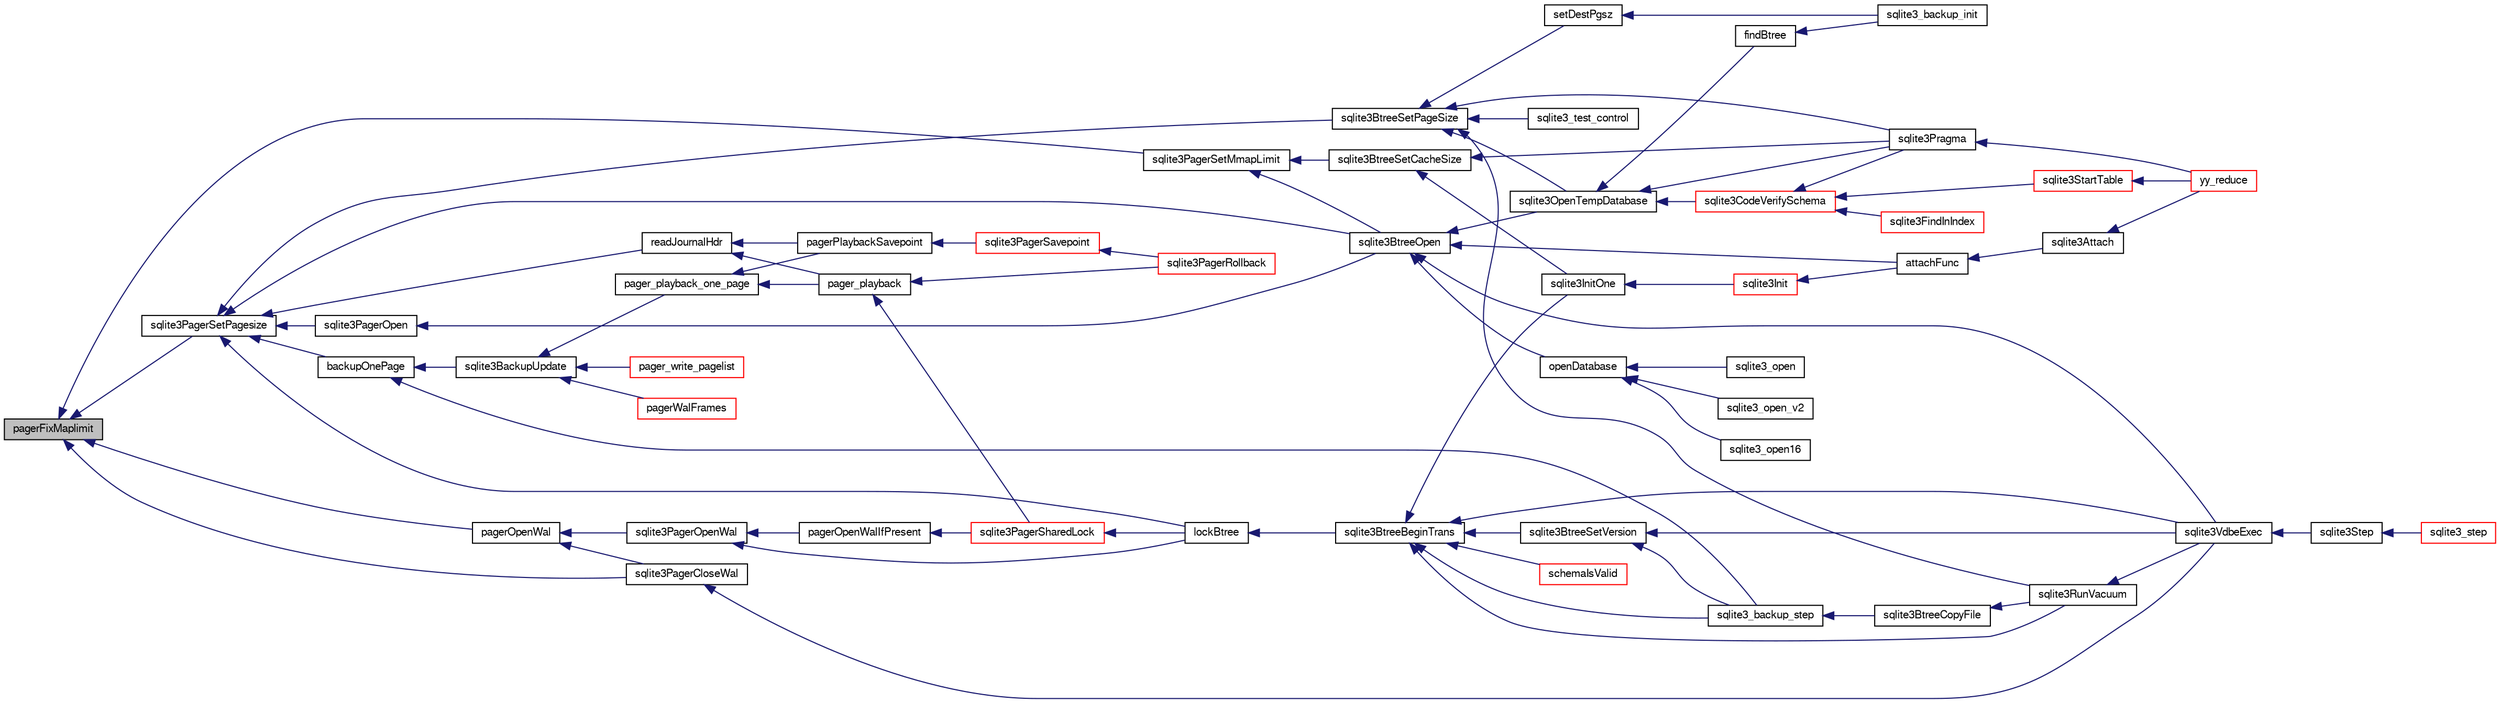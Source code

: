 digraph "pagerFixMaplimit"
{
  edge [fontname="FreeSans",fontsize="10",labelfontname="FreeSans",labelfontsize="10"];
  node [fontname="FreeSans",fontsize="10",shape=record];
  rankdir="LR";
  Node200496 [label="pagerFixMaplimit",height=0.2,width=0.4,color="black", fillcolor="grey75", style="filled", fontcolor="black"];
  Node200496 -> Node200497 [dir="back",color="midnightblue",fontsize="10",style="solid",fontname="FreeSans"];
  Node200497 [label="sqlite3PagerSetMmapLimit",height=0.2,width=0.4,color="black", fillcolor="white", style="filled",URL="$sqlite3_8c.html#aa5bd62da47024a18682829ab4527e9a8"];
  Node200497 -> Node200498 [dir="back",color="midnightblue",fontsize="10",style="solid",fontname="FreeSans"];
  Node200498 [label="sqlite3BtreeOpen",height=0.2,width=0.4,color="black", fillcolor="white", style="filled",URL="$sqlite3_8c.html#a13dcb44dc34af6ce9d38de9c5aa975f9"];
  Node200498 -> Node200499 [dir="back",color="midnightblue",fontsize="10",style="solid",fontname="FreeSans"];
  Node200499 [label="sqlite3VdbeExec",height=0.2,width=0.4,color="black", fillcolor="white", style="filled",URL="$sqlite3_8c.html#a8ce40a614bdc56719c4d642b1e4dfb21"];
  Node200499 -> Node200500 [dir="back",color="midnightblue",fontsize="10",style="solid",fontname="FreeSans"];
  Node200500 [label="sqlite3Step",height=0.2,width=0.4,color="black", fillcolor="white", style="filled",URL="$sqlite3_8c.html#a3f2872e873e2758a4beedad1d5113554"];
  Node200500 -> Node200501 [dir="back",color="midnightblue",fontsize="10",style="solid",fontname="FreeSans"];
  Node200501 [label="sqlite3_step",height=0.2,width=0.4,color="red", fillcolor="white", style="filled",URL="$sqlite3_8h.html#ac1e491ce36b7471eb28387f7d3c74334"];
  Node200498 -> Node200527 [dir="back",color="midnightblue",fontsize="10",style="solid",fontname="FreeSans"];
  Node200527 [label="attachFunc",height=0.2,width=0.4,color="black", fillcolor="white", style="filled",URL="$sqlite3_8c.html#a69cb751a7da501b9a0aa37e0d7c3eaf7"];
  Node200527 -> Node200528 [dir="back",color="midnightblue",fontsize="10",style="solid",fontname="FreeSans"];
  Node200528 [label="sqlite3Attach",height=0.2,width=0.4,color="black", fillcolor="white", style="filled",URL="$sqlite3_8c.html#ae0907fe0b43cc1b4c7e6a16213e8546f"];
  Node200528 -> Node200529 [dir="back",color="midnightblue",fontsize="10",style="solid",fontname="FreeSans"];
  Node200529 [label="yy_reduce",height=0.2,width=0.4,color="red", fillcolor="white", style="filled",URL="$sqlite3_8c.html#a7c419a9b25711c666a9a2449ef377f14"];
  Node200498 -> Node200760 [dir="back",color="midnightblue",fontsize="10",style="solid",fontname="FreeSans"];
  Node200760 [label="sqlite3OpenTempDatabase",height=0.2,width=0.4,color="black", fillcolor="white", style="filled",URL="$sqlite3_8c.html#aaf3088380b731428b72d3b5777f93755"];
  Node200760 -> Node200704 [dir="back",color="midnightblue",fontsize="10",style="solid",fontname="FreeSans"];
  Node200704 [label="findBtree",height=0.2,width=0.4,color="black", fillcolor="white", style="filled",URL="$sqlite3_8c.html#ab4ee5743b77efd7f8832bf0b9315f973"];
  Node200704 -> Node200705 [dir="back",color="midnightblue",fontsize="10",style="solid",fontname="FreeSans"];
  Node200705 [label="sqlite3_backup_init",height=0.2,width=0.4,color="black", fillcolor="white", style="filled",URL="$sqlite3_8h.html#a9c9aa9e8edeb9910d93148a6621c1097"];
  Node200760 -> Node200761 [dir="back",color="midnightblue",fontsize="10",style="solid",fontname="FreeSans"];
  Node200761 [label="sqlite3CodeVerifySchema",height=0.2,width=0.4,color="red", fillcolor="white", style="filled",URL="$sqlite3_8c.html#ad9d8708d96f8416ec59ebf41c57000f9"];
  Node200761 -> Node200580 [dir="back",color="midnightblue",fontsize="10",style="solid",fontname="FreeSans"];
  Node200580 [label="sqlite3FindInIndex",height=0.2,width=0.4,color="red", fillcolor="white", style="filled",URL="$sqlite3_8c.html#af7d8c56ab0231f44bb5f87b3fafeffb2"];
  Node200761 -> Node200621 [dir="back",color="midnightblue",fontsize="10",style="solid",fontname="FreeSans"];
  Node200621 [label="sqlite3StartTable",height=0.2,width=0.4,color="red", fillcolor="white", style="filled",URL="$sqlite3_8c.html#af49b4395f39d9078a0dda2484c183012"];
  Node200621 -> Node200529 [dir="back",color="midnightblue",fontsize="10",style="solid",fontname="FreeSans"];
  Node200761 -> Node200577 [dir="back",color="midnightblue",fontsize="10",style="solid",fontname="FreeSans"];
  Node200577 [label="sqlite3Pragma",height=0.2,width=0.4,color="black", fillcolor="white", style="filled",URL="$sqlite3_8c.html#a111391370f58f8e6a6eca51fd34d62ed"];
  Node200577 -> Node200529 [dir="back",color="midnightblue",fontsize="10",style="solid",fontname="FreeSans"];
  Node200760 -> Node200577 [dir="back",color="midnightblue",fontsize="10",style="solid",fontname="FreeSans"];
  Node200498 -> Node200734 [dir="back",color="midnightblue",fontsize="10",style="solid",fontname="FreeSans"];
  Node200734 [label="openDatabase",height=0.2,width=0.4,color="black", fillcolor="white", style="filled",URL="$sqlite3_8c.html#a6a9c3bc3a64234e863413f41db473758"];
  Node200734 -> Node200735 [dir="back",color="midnightblue",fontsize="10",style="solid",fontname="FreeSans"];
  Node200735 [label="sqlite3_open",height=0.2,width=0.4,color="black", fillcolor="white", style="filled",URL="$sqlite3_8h.html#a97ba966ed1acc38409786258268f5f71"];
  Node200734 -> Node200736 [dir="back",color="midnightblue",fontsize="10",style="solid",fontname="FreeSans"];
  Node200736 [label="sqlite3_open_v2",height=0.2,width=0.4,color="black", fillcolor="white", style="filled",URL="$sqlite3_8h.html#a140fe275b6975dc867cea50a65a217c4"];
  Node200734 -> Node200737 [dir="back",color="midnightblue",fontsize="10",style="solid",fontname="FreeSans"];
  Node200737 [label="sqlite3_open16",height=0.2,width=0.4,color="black", fillcolor="white", style="filled",URL="$sqlite3_8h.html#adbc401bb96713f32e553db32f6f3ca33"];
  Node200497 -> Node200765 [dir="back",color="midnightblue",fontsize="10",style="solid",fontname="FreeSans"];
  Node200765 [label="sqlite3BtreeSetCacheSize",height=0.2,width=0.4,color="black", fillcolor="white", style="filled",URL="$sqlite3_8c.html#ac64a997f50ee2fe50f1d2d87aef61364"];
  Node200765 -> Node200577 [dir="back",color="midnightblue",fontsize="10",style="solid",fontname="FreeSans"];
  Node200765 -> Node200525 [dir="back",color="midnightblue",fontsize="10",style="solid",fontname="FreeSans"];
  Node200525 [label="sqlite3InitOne",height=0.2,width=0.4,color="black", fillcolor="white", style="filled",URL="$sqlite3_8c.html#ac4318b25df65269906b0379251fe9b85"];
  Node200525 -> Node200526 [dir="back",color="midnightblue",fontsize="10",style="solid",fontname="FreeSans"];
  Node200526 [label="sqlite3Init",height=0.2,width=0.4,color="red", fillcolor="white", style="filled",URL="$sqlite3_8c.html#aed74e3dc765631a833f522f425ff5a48"];
  Node200526 -> Node200527 [dir="back",color="midnightblue",fontsize="10",style="solid",fontname="FreeSans"];
  Node200496 -> Node200766 [dir="back",color="midnightblue",fontsize="10",style="solid",fontname="FreeSans"];
  Node200766 [label="sqlite3PagerSetPagesize",height=0.2,width=0.4,color="black", fillcolor="white", style="filled",URL="$sqlite3_8c.html#ab668348d5dcc0382c247c74b6358f16e"];
  Node200766 -> Node200767 [dir="back",color="midnightblue",fontsize="10",style="solid",fontname="FreeSans"];
  Node200767 [label="readJournalHdr",height=0.2,width=0.4,color="black", fillcolor="white", style="filled",URL="$sqlite3_8c.html#a4367a6db0dfbaacd476aeecccc99904b"];
  Node200767 -> Node200768 [dir="back",color="midnightblue",fontsize="10",style="solid",fontname="FreeSans"];
  Node200768 [label="pager_playback",height=0.2,width=0.4,color="black", fillcolor="white", style="filled",URL="$sqlite3_8c.html#a9d9a750a9fc76eb4b668c8a16b164a65"];
  Node200768 -> Node200769 [dir="back",color="midnightblue",fontsize="10",style="solid",fontname="FreeSans"];
  Node200769 [label="sqlite3PagerSharedLock",height=0.2,width=0.4,color="red", fillcolor="white", style="filled",URL="$sqlite3_8c.html#a58c197b629fb6eaacf96c7add57c70df"];
  Node200769 -> Node200771 [dir="back",color="midnightblue",fontsize="10",style="solid",fontname="FreeSans"];
  Node200771 [label="lockBtree",height=0.2,width=0.4,color="black", fillcolor="white", style="filled",URL="$sqlite3_8c.html#a5b808194d3178be15705a420265cee9d"];
  Node200771 -> Node200772 [dir="back",color="midnightblue",fontsize="10",style="solid",fontname="FreeSans"];
  Node200772 [label="sqlite3BtreeBeginTrans",height=0.2,width=0.4,color="black", fillcolor="white", style="filled",URL="$sqlite3_8c.html#a52d6706df15c67c22aa7d0e290c16bf5"];
  Node200772 -> Node200773 [dir="back",color="midnightblue",fontsize="10",style="solid",fontname="FreeSans"];
  Node200773 [label="sqlite3BtreeSetVersion",height=0.2,width=0.4,color="black", fillcolor="white", style="filled",URL="$sqlite3_8c.html#a2db3061b5c557699a47415ca0342ba01"];
  Node200773 -> Node200712 [dir="back",color="midnightblue",fontsize="10",style="solid",fontname="FreeSans"];
  Node200712 [label="sqlite3_backup_step",height=0.2,width=0.4,color="black", fillcolor="white", style="filled",URL="$sqlite3_8h.html#a1699b75e98d082eebc465a9e64c35269"];
  Node200712 -> Node200713 [dir="back",color="midnightblue",fontsize="10",style="solid",fontname="FreeSans"];
  Node200713 [label="sqlite3BtreeCopyFile",height=0.2,width=0.4,color="black", fillcolor="white", style="filled",URL="$sqlite3_8c.html#a4d9e19a79f0d5c1dfcef0bd137ae83f9"];
  Node200713 -> Node200685 [dir="back",color="midnightblue",fontsize="10",style="solid",fontname="FreeSans"];
  Node200685 [label="sqlite3RunVacuum",height=0.2,width=0.4,color="black", fillcolor="white", style="filled",URL="$sqlite3_8c.html#a5e83ddc7b3e7e8e79ad5d1fc92de1d2f"];
  Node200685 -> Node200499 [dir="back",color="midnightblue",fontsize="10",style="solid",fontname="FreeSans"];
  Node200773 -> Node200499 [dir="back",color="midnightblue",fontsize="10",style="solid",fontname="FreeSans"];
  Node200772 -> Node200712 [dir="back",color="midnightblue",fontsize="10",style="solid",fontname="FreeSans"];
  Node200772 -> Node200499 [dir="back",color="midnightblue",fontsize="10",style="solid",fontname="FreeSans"];
  Node200772 -> Node200525 [dir="back",color="midnightblue",fontsize="10",style="solid",fontname="FreeSans"];
  Node200772 -> Node200710 [dir="back",color="midnightblue",fontsize="10",style="solid",fontname="FreeSans"];
  Node200710 [label="schemaIsValid",height=0.2,width=0.4,color="red", fillcolor="white", style="filled",URL="$sqlite3_8c.html#a7c466fe28e7ca6f46b8bf72c46d9738d"];
  Node200772 -> Node200685 [dir="back",color="midnightblue",fontsize="10",style="solid",fontname="FreeSans"];
  Node200768 -> Node200774 [dir="back",color="midnightblue",fontsize="10",style="solid",fontname="FreeSans"];
  Node200774 [label="sqlite3PagerRollback",height=0.2,width=0.4,color="red", fillcolor="white", style="filled",URL="$sqlite3_8c.html#afdd2ecbb97b7a716892ff6bd10c7dfd0"];
  Node200767 -> Node200785 [dir="back",color="midnightblue",fontsize="10",style="solid",fontname="FreeSans"];
  Node200785 [label="pagerPlaybackSavepoint",height=0.2,width=0.4,color="black", fillcolor="white", style="filled",URL="$sqlite3_8c.html#aedf76c3b6661c4244cc3e2c5464fd12e"];
  Node200785 -> Node200786 [dir="back",color="midnightblue",fontsize="10",style="solid",fontname="FreeSans"];
  Node200786 [label="sqlite3PagerSavepoint",height=0.2,width=0.4,color="red", fillcolor="white", style="filled",URL="$sqlite3_8c.html#a8b5f1920b6a8b564a47e243868f2c8d4"];
  Node200786 -> Node200774 [dir="back",color="midnightblue",fontsize="10",style="solid",fontname="FreeSans"];
  Node200766 -> Node200870 [dir="back",color="midnightblue",fontsize="10",style="solid",fontname="FreeSans"];
  Node200870 [label="sqlite3PagerOpen",height=0.2,width=0.4,color="black", fillcolor="white", style="filled",URL="$sqlite3_8c.html#a5b4a74e8a1754922c482b7af19b30611"];
  Node200870 -> Node200498 [dir="back",color="midnightblue",fontsize="10",style="solid",fontname="FreeSans"];
  Node200766 -> Node200498 [dir="back",color="midnightblue",fontsize="10",style="solid",fontname="FreeSans"];
  Node200766 -> Node200887 [dir="back",color="midnightblue",fontsize="10",style="solid",fontname="FreeSans"];
  Node200887 [label="sqlite3BtreeSetPageSize",height=0.2,width=0.4,color="black", fillcolor="white", style="filled",URL="$sqlite3_8c.html#ad9c65e8377c831a80e0ac1f108c43f3e"];
  Node200887 -> Node200888 [dir="back",color="midnightblue",fontsize="10",style="solid",fontname="FreeSans"];
  Node200888 [label="setDestPgsz",height=0.2,width=0.4,color="black", fillcolor="white", style="filled",URL="$sqlite3_8c.html#acd3459ec2257f990aaea330d998fe0a6"];
  Node200888 -> Node200705 [dir="back",color="midnightblue",fontsize="10",style="solid",fontname="FreeSans"];
  Node200887 -> Node200760 [dir="back",color="midnightblue",fontsize="10",style="solid",fontname="FreeSans"];
  Node200887 -> Node200577 [dir="back",color="midnightblue",fontsize="10",style="solid",fontname="FreeSans"];
  Node200887 -> Node200685 [dir="back",color="midnightblue",fontsize="10",style="solid",fontname="FreeSans"];
  Node200887 -> Node200889 [dir="back",color="midnightblue",fontsize="10",style="solid",fontname="FreeSans"];
  Node200889 [label="sqlite3_test_control",height=0.2,width=0.4,color="black", fillcolor="white", style="filled",URL="$sqlite3_8h.html#a3d90fdf0f259711a4e3822e12cd86106"];
  Node200766 -> Node200771 [dir="back",color="midnightblue",fontsize="10",style="solid",fontname="FreeSans"];
  Node200766 -> Node200866 [dir="back",color="midnightblue",fontsize="10",style="solid",fontname="FreeSans"];
  Node200866 [label="backupOnePage",height=0.2,width=0.4,color="black", fillcolor="white", style="filled",URL="$sqlite3_8c.html#a7efb6a8380d746b14e73db99ad3428a2"];
  Node200866 -> Node200712 [dir="back",color="midnightblue",fontsize="10",style="solid",fontname="FreeSans"];
  Node200866 -> Node200867 [dir="back",color="midnightblue",fontsize="10",style="solid",fontname="FreeSans"];
  Node200867 [label="sqlite3BackupUpdate",height=0.2,width=0.4,color="black", fillcolor="white", style="filled",URL="$sqlite3_8c.html#a928fd0b03c8d689beb3b81d73e9c713c"];
  Node200867 -> Node200784 [dir="back",color="midnightblue",fontsize="10",style="solid",fontname="FreeSans"];
  Node200784 [label="pager_playback_one_page",height=0.2,width=0.4,color="black", fillcolor="white", style="filled",URL="$sqlite3_8c.html#adfca1dee9939482792fe2b4ed982d00e"];
  Node200784 -> Node200768 [dir="back",color="midnightblue",fontsize="10",style="solid",fontname="FreeSans"];
  Node200784 -> Node200785 [dir="back",color="midnightblue",fontsize="10",style="solid",fontname="FreeSans"];
  Node200867 -> Node200868 [dir="back",color="midnightblue",fontsize="10",style="solid",fontname="FreeSans"];
  Node200868 [label="pagerWalFrames",height=0.2,width=0.4,color="red", fillcolor="white", style="filled",URL="$sqlite3_8c.html#a1675dba6bfeb50d8aa8a0509103fd004"];
  Node200867 -> Node200871 [dir="back",color="midnightblue",fontsize="10",style="solid",fontname="FreeSans"];
  Node200871 [label="pager_write_pagelist",height=0.2,width=0.4,color="red", fillcolor="white", style="filled",URL="$sqlite3_8c.html#a6287c834edd4d88c1757d45a9d7f7dcc"];
  Node200496 -> Node200890 [dir="back",color="midnightblue",fontsize="10",style="solid",fontname="FreeSans"];
  Node200890 [label="pagerOpenWal",height=0.2,width=0.4,color="black", fillcolor="white", style="filled",URL="$sqlite3_8c.html#acb6f84b34748805df0403a052d18eaf1"];
  Node200890 -> Node200891 [dir="back",color="midnightblue",fontsize="10",style="solid",fontname="FreeSans"];
  Node200891 [label="sqlite3PagerOpenWal",height=0.2,width=0.4,color="black", fillcolor="white", style="filled",URL="$sqlite3_8c.html#a5e4116ab2def31c2c36e557fc6811d0d"];
  Node200891 -> Node200892 [dir="back",color="midnightblue",fontsize="10",style="solid",fontname="FreeSans"];
  Node200892 [label="pagerOpenWalIfPresent",height=0.2,width=0.4,color="black", fillcolor="white", style="filled",URL="$sqlite3_8c.html#a53aeec46642c01ab2de938e8bd00b0e3"];
  Node200892 -> Node200769 [dir="back",color="midnightblue",fontsize="10",style="solid",fontname="FreeSans"];
  Node200891 -> Node200771 [dir="back",color="midnightblue",fontsize="10",style="solid",fontname="FreeSans"];
  Node200890 -> Node200893 [dir="back",color="midnightblue",fontsize="10",style="solid",fontname="FreeSans"];
  Node200893 [label="sqlite3PagerCloseWal",height=0.2,width=0.4,color="black", fillcolor="white", style="filled",URL="$sqlite3_8c.html#ac62d7d3d29214a7cad25fdd88e7c7a74"];
  Node200893 -> Node200499 [dir="back",color="midnightblue",fontsize="10",style="solid",fontname="FreeSans"];
  Node200496 -> Node200893 [dir="back",color="midnightblue",fontsize="10",style="solid",fontname="FreeSans"];
}
